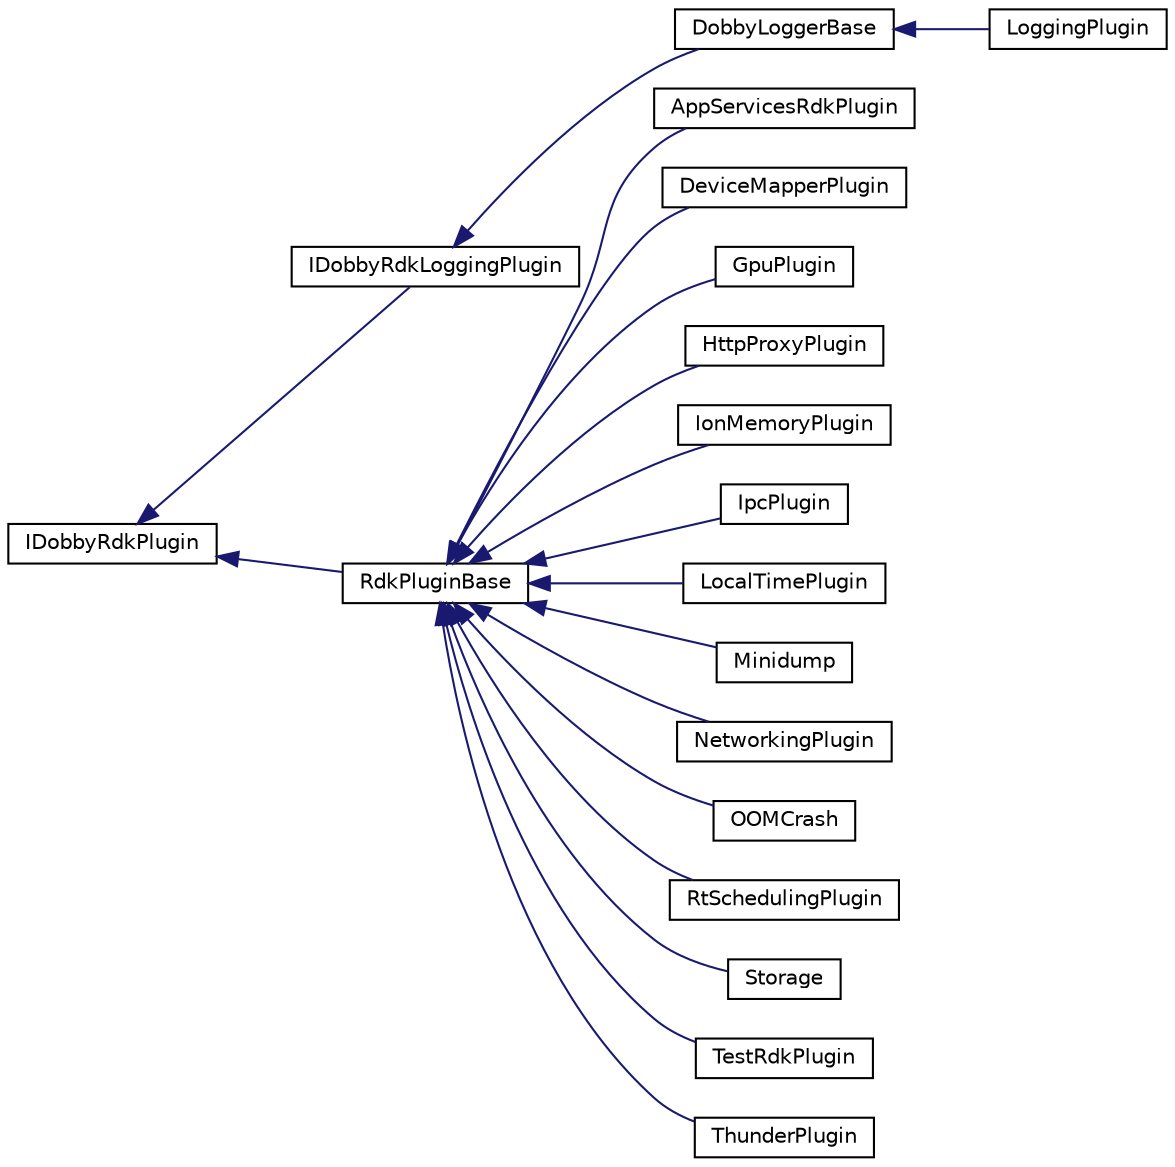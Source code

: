 digraph "Graphical Class Hierarchy"
{
 // LATEX_PDF_SIZE
  edge [fontname="Helvetica",fontsize="10",labelfontname="Helvetica",labelfontsize="10"];
  node [fontname="Helvetica",fontsize="10",shape=record];
  rankdir="LR";
  Node0 [label="IDobbyRdkPlugin",height=0.2,width=0.4,color="black", fillcolor="white", style="filled",URL="$classIDobbyRdkPlugin.html",tooltip="Interface that plugin libraries have to implement."];
  Node0 -> Node1 [dir="back",color="midnightblue",fontsize="10",style="solid",fontname="Helvetica"];
  Node1 [label="IDobbyRdkLoggingPlugin",height=0.2,width=0.4,color="black", fillcolor="white", style="filled",URL="$classIDobbyRdkLoggingPlugin.html",tooltip="Interface that plugin libraries have to implement."];
  Node1 -> Node2 [dir="back",color="midnightblue",fontsize="10",style="solid",fontname="Helvetica"];
  Node2 [label="DobbyLoggerBase",height=0.2,width=0.4,color="black", fillcolor="white", style="filled",URL="$classDobbyLoggerBase.html",tooltip=" "];
  Node2 -> Node3 [dir="back",color="midnightblue",fontsize="10",style="solid",fontname="Helvetica"];
  Node3 [label="LoggingPlugin",height=0.2,width=0.4,color="black", fillcolor="white", style="filled",URL="$classLoggingPlugin.html",tooltip="Dobby Logging plugin."];
  Node0 -> Node4 [dir="back",color="midnightblue",fontsize="10",style="solid",fontname="Helvetica"];
  Node4 [label="RdkPluginBase",height=0.2,width=0.4,color="black", fillcolor="white", style="filled",URL="$classRdkPluginBase.html",tooltip="Basic object that provides the default overrides for a plugin."];
  Node4 -> Node5 [dir="back",color="midnightblue",fontsize="10",style="solid",fontname="Helvetica"];
  Node5 [label="AppServicesRdkPlugin",height=0.2,width=0.4,color="black", fillcolor="white", style="filled",URL="$classAppServicesRdkPlugin.html",tooltip="Plugin just used to map in access for AS services."];
  Node4 -> Node6 [dir="back",color="midnightblue",fontsize="10",style="solid",fontname="Helvetica"];
  Node6 [label="DeviceMapperPlugin",height=0.2,width=0.4,color="black", fillcolor="white", style="filled",URL="$classDeviceMapperPlugin.html",tooltip=" "];
  Node4 -> Node7 [dir="back",color="midnightblue",fontsize="10",style="solid",fontname="Helvetica"];
  Node7 [label="GpuPlugin",height=0.2,width=0.4,color="black", fillcolor="white", style="filled",URL="$classGpuPlugin.html",tooltip="Dobby GPU plugin."];
  Node4 -> Node8 [dir="back",color="midnightblue",fontsize="10",style="solid",fontname="Helvetica"];
  Node8 [label="HttpProxyPlugin",height=0.2,width=0.4,color="black", fillcolor="white", style="filled",URL="$classHttpProxyPlugin.html",tooltip="Used to set http proxy environment variables and optionally add additional root ca certificates to th..."];
  Node4 -> Node9 [dir="back",color="midnightblue",fontsize="10",style="solid",fontname="Helvetica"];
  Node9 [label="IonMemoryPlugin",height=0.2,width=0.4,color="black", fillcolor="white", style="filled",URL="$classIonMemoryPlugin.html",tooltip="Plugin used to setup the ION cgroup controller for the container."];
  Node4 -> Node10 [dir="back",color="midnightblue",fontsize="10",style="solid",fontname="Helvetica"];
  Node10 [label="IpcPlugin",height=0.2,width=0.4,color="black", fillcolor="white", style="filled",URL="$classIpcPlugin.html",tooltip="IPC Plugin."];
  Node4 -> Node11 [dir="back",color="midnightblue",fontsize="10",style="solid",fontname="Helvetica"];
  Node11 [label="LocalTimePlugin",height=0.2,width=0.4,color="black", fillcolor="white", style="filled",URL="$classLocalTimePlugin.html",tooltip="Dobby LocalTime plugin."];
  Node4 -> Node12 [dir="back",color="midnightblue",fontsize="10",style="solid",fontname="Helvetica"];
  Node12 [label="Minidump",height=0.2,width=0.4,color="black", fillcolor="white", style="filled",URL="$classMinidump.html",tooltip="Dobby RDK Minidump Plugin."];
  Node4 -> Node13 [dir="back",color="midnightblue",fontsize="10",style="solid",fontname="Helvetica"];
  Node13 [label="NetworkingPlugin",height=0.2,width=0.4,color="black", fillcolor="white", style="filled",URL="$classNetworkingPlugin.html",tooltip=" "];
  Node4 -> Node14 [dir="back",color="midnightblue",fontsize="10",style="solid",fontname="Helvetica"];
  Node14 [label="OOMCrash",height=0.2,width=0.4,color="black", fillcolor="white", style="filled",URL="$classOOMCrash.html",tooltip="Dobby RDK OOMCrash Plugin."];
  Node4 -> Node15 [dir="back",color="midnightblue",fontsize="10",style="solid",fontname="Helvetica"];
  Node15 [label="RtSchedulingPlugin",height=0.2,width=0.4,color="black", fillcolor="white", style="filled",URL="$classRtSchedulingPlugin.html",tooltip="Dobby RtScheduling plugin."];
  Node4 -> Node16 [dir="back",color="midnightblue",fontsize="10",style="solid",fontname="Helvetica"];
  Node16 [label="Storage",height=0.2,width=0.4,color="black", fillcolor="white", style="filled",URL="$classStorage.html",tooltip="Dobby RDK Storage Plugin."];
  Node4 -> Node17 [dir="back",color="midnightblue",fontsize="10",style="solid",fontname="Helvetica"];
  Node17 [label="TestRdkPlugin",height=0.2,width=0.4,color="black", fillcolor="white", style="filled",URL="$classTestRdkPlugin.html",tooltip="Simple Dobby RDK Plugin."];
  Node4 -> Node18 [dir="back",color="midnightblue",fontsize="10",style="solid",fontname="Helvetica"];
  Node18 [label="ThunderPlugin",height=0.2,width=0.4,color="black", fillcolor="white", style="filled",URL="$classThunderPlugin.html",tooltip="Plugin used to map in the wpeframework (aka thunder) server."];
}
